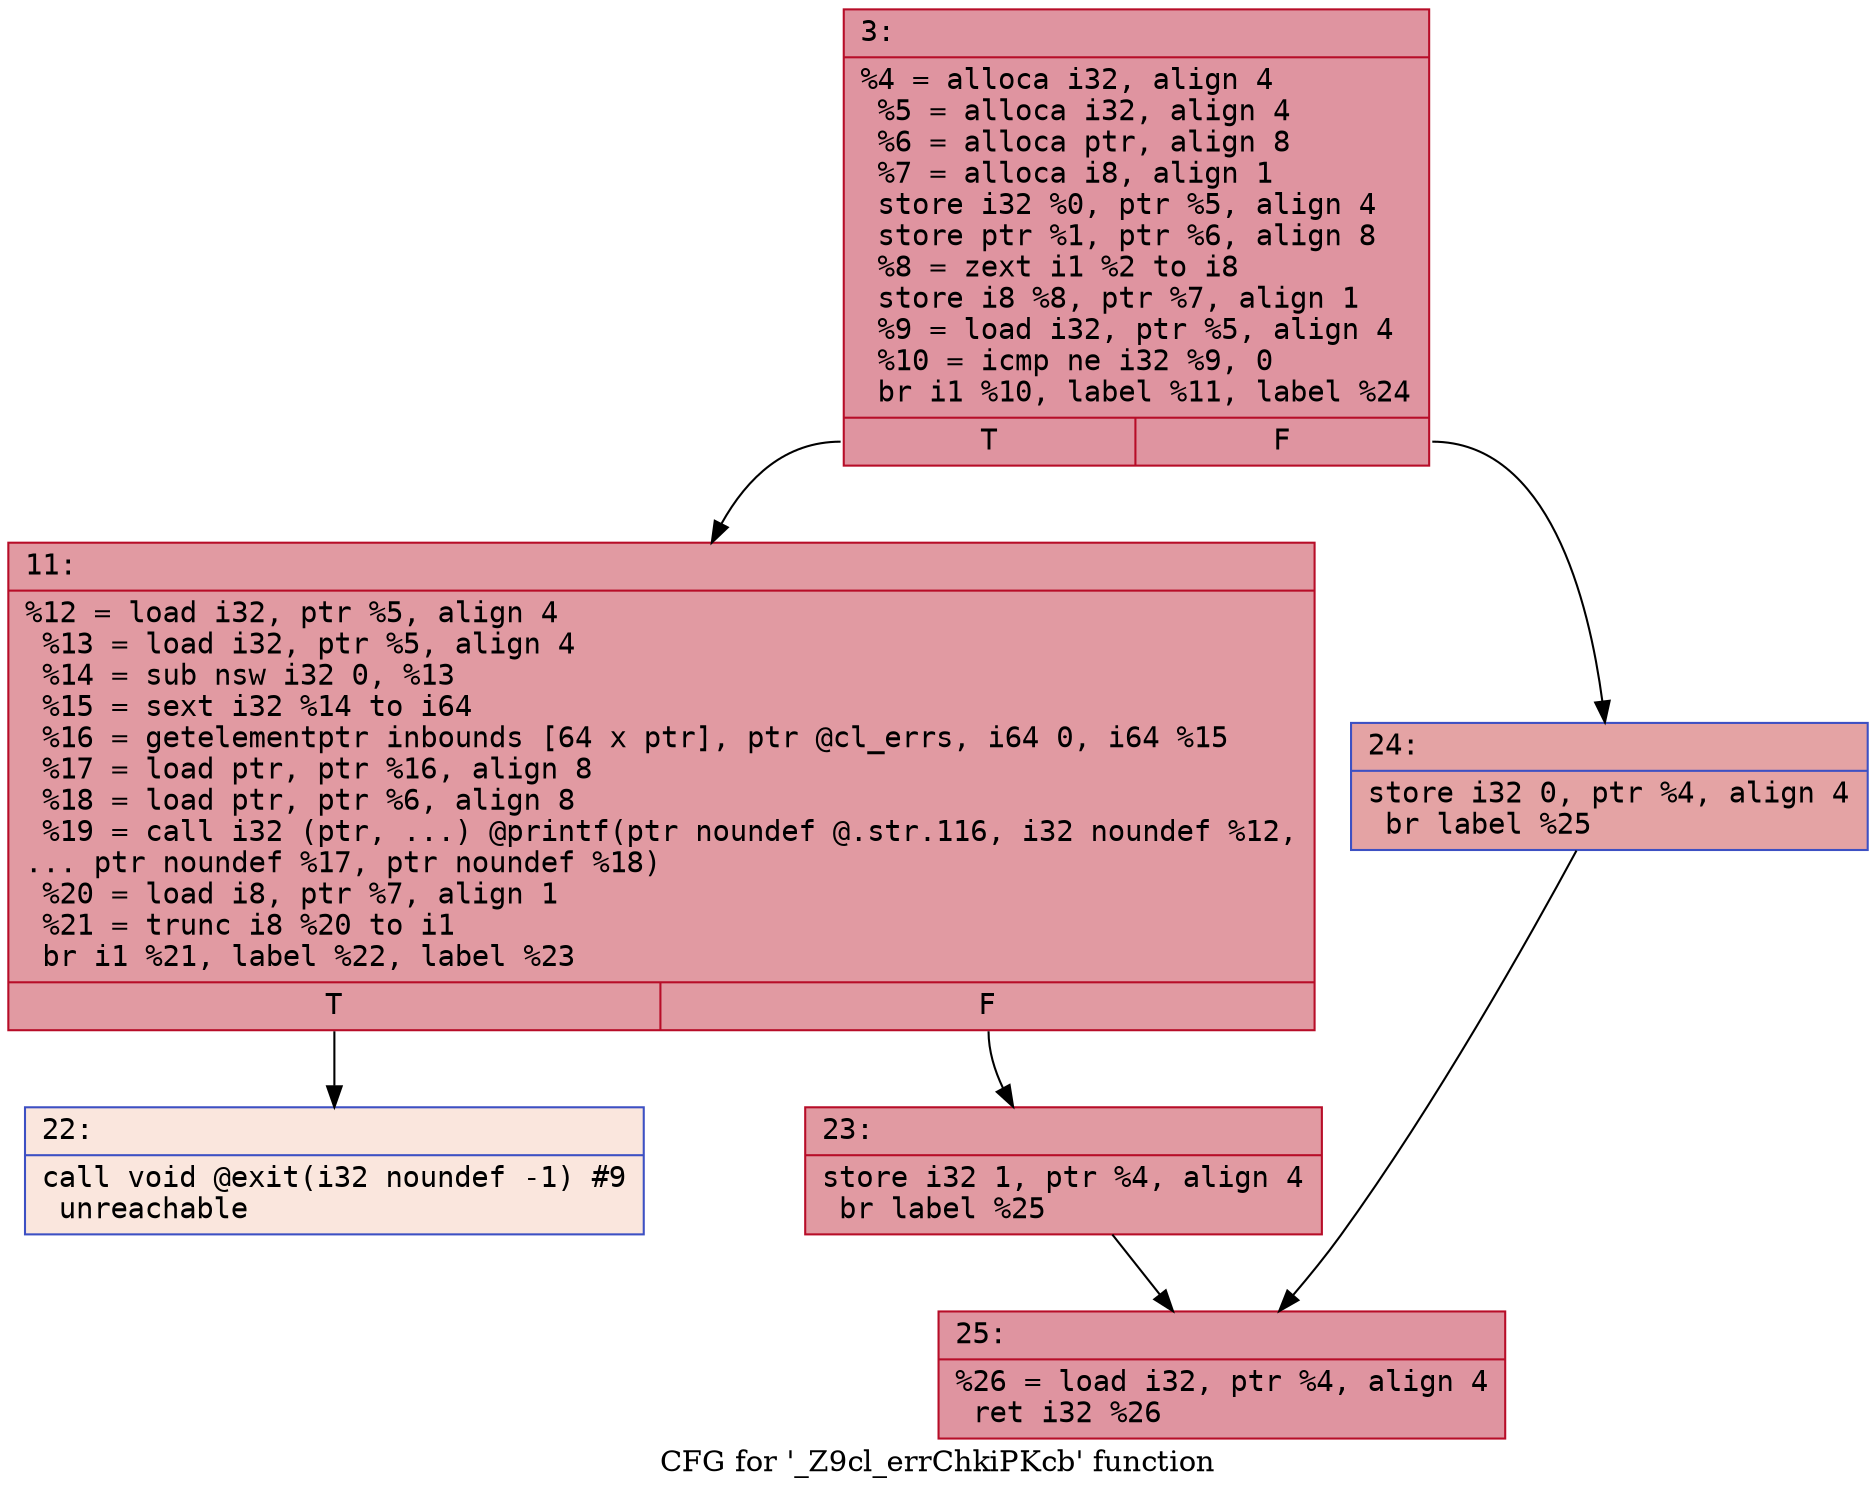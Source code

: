 digraph "CFG for '_Z9cl_errChkiPKcb' function" {
	label="CFG for '_Z9cl_errChkiPKcb' function";

	Node0x60000035ac60 [shape=record,color="#b70d28ff", style=filled, fillcolor="#b70d2870" fontname="Courier",label="{3:\l|  %4 = alloca i32, align 4\l  %5 = alloca i32, align 4\l  %6 = alloca ptr, align 8\l  %7 = alloca i8, align 1\l  store i32 %0, ptr %5, align 4\l  store ptr %1, ptr %6, align 8\l  %8 = zext i1 %2 to i8\l  store i8 %8, ptr %7, align 1\l  %9 = load i32, ptr %5, align 4\l  %10 = icmp ne i32 %9, 0\l  br i1 %10, label %11, label %24\l|{<s0>T|<s1>F}}"];
	Node0x60000035ac60:s0 -> Node0x60000035acb0[tooltip="3 -> 11\nProbability 62.50%" ];
	Node0x60000035ac60:s1 -> Node0x60000035ada0[tooltip="3 -> 24\nProbability 37.50%" ];
	Node0x60000035acb0 [shape=record,color="#b70d28ff", style=filled, fillcolor="#bb1b2c70" fontname="Courier",label="{11:\l|  %12 = load i32, ptr %5, align 4\l  %13 = load i32, ptr %5, align 4\l  %14 = sub nsw i32 0, %13\l  %15 = sext i32 %14 to i64\l  %16 = getelementptr inbounds [64 x ptr], ptr @cl_errs, i64 0, i64 %15\l  %17 = load ptr, ptr %16, align 8\l  %18 = load ptr, ptr %6, align 8\l  %19 = call i32 (ptr, ...) @printf(ptr noundef @.str.116, i32 noundef %12,\l... ptr noundef %17, ptr noundef %18)\l  %20 = load i8, ptr %7, align 1\l  %21 = trunc i8 %20 to i1\l  br i1 %21, label %22, label %23\l|{<s0>T|<s1>F}}"];
	Node0x60000035acb0:s0 -> Node0x60000035ad00[tooltip="11 -> 22\nProbability 0.00%" ];
	Node0x60000035acb0:s1 -> Node0x60000035ad50[tooltip="11 -> 23\nProbability 100.00%" ];
	Node0x60000035ad00 [shape=record,color="#3d50c3ff", style=filled, fillcolor="#f3c7b170" fontname="Courier",label="{22:\l|  call void @exit(i32 noundef -1) #9\l  unreachable\l}"];
	Node0x60000035ad50 [shape=record,color="#b70d28ff", style=filled, fillcolor="#bb1b2c70" fontname="Courier",label="{23:\l|  store i32 1, ptr %4, align 4\l  br label %25\l}"];
	Node0x60000035ad50 -> Node0x60000035adf0[tooltip="23 -> 25\nProbability 100.00%" ];
	Node0x60000035ada0 [shape=record,color="#3d50c3ff", style=filled, fillcolor="#c32e3170" fontname="Courier",label="{24:\l|  store i32 0, ptr %4, align 4\l  br label %25\l}"];
	Node0x60000035ada0 -> Node0x60000035adf0[tooltip="24 -> 25\nProbability 100.00%" ];
	Node0x60000035adf0 [shape=record,color="#b70d28ff", style=filled, fillcolor="#b70d2870" fontname="Courier",label="{25:\l|  %26 = load i32, ptr %4, align 4\l  ret i32 %26\l}"];
}
